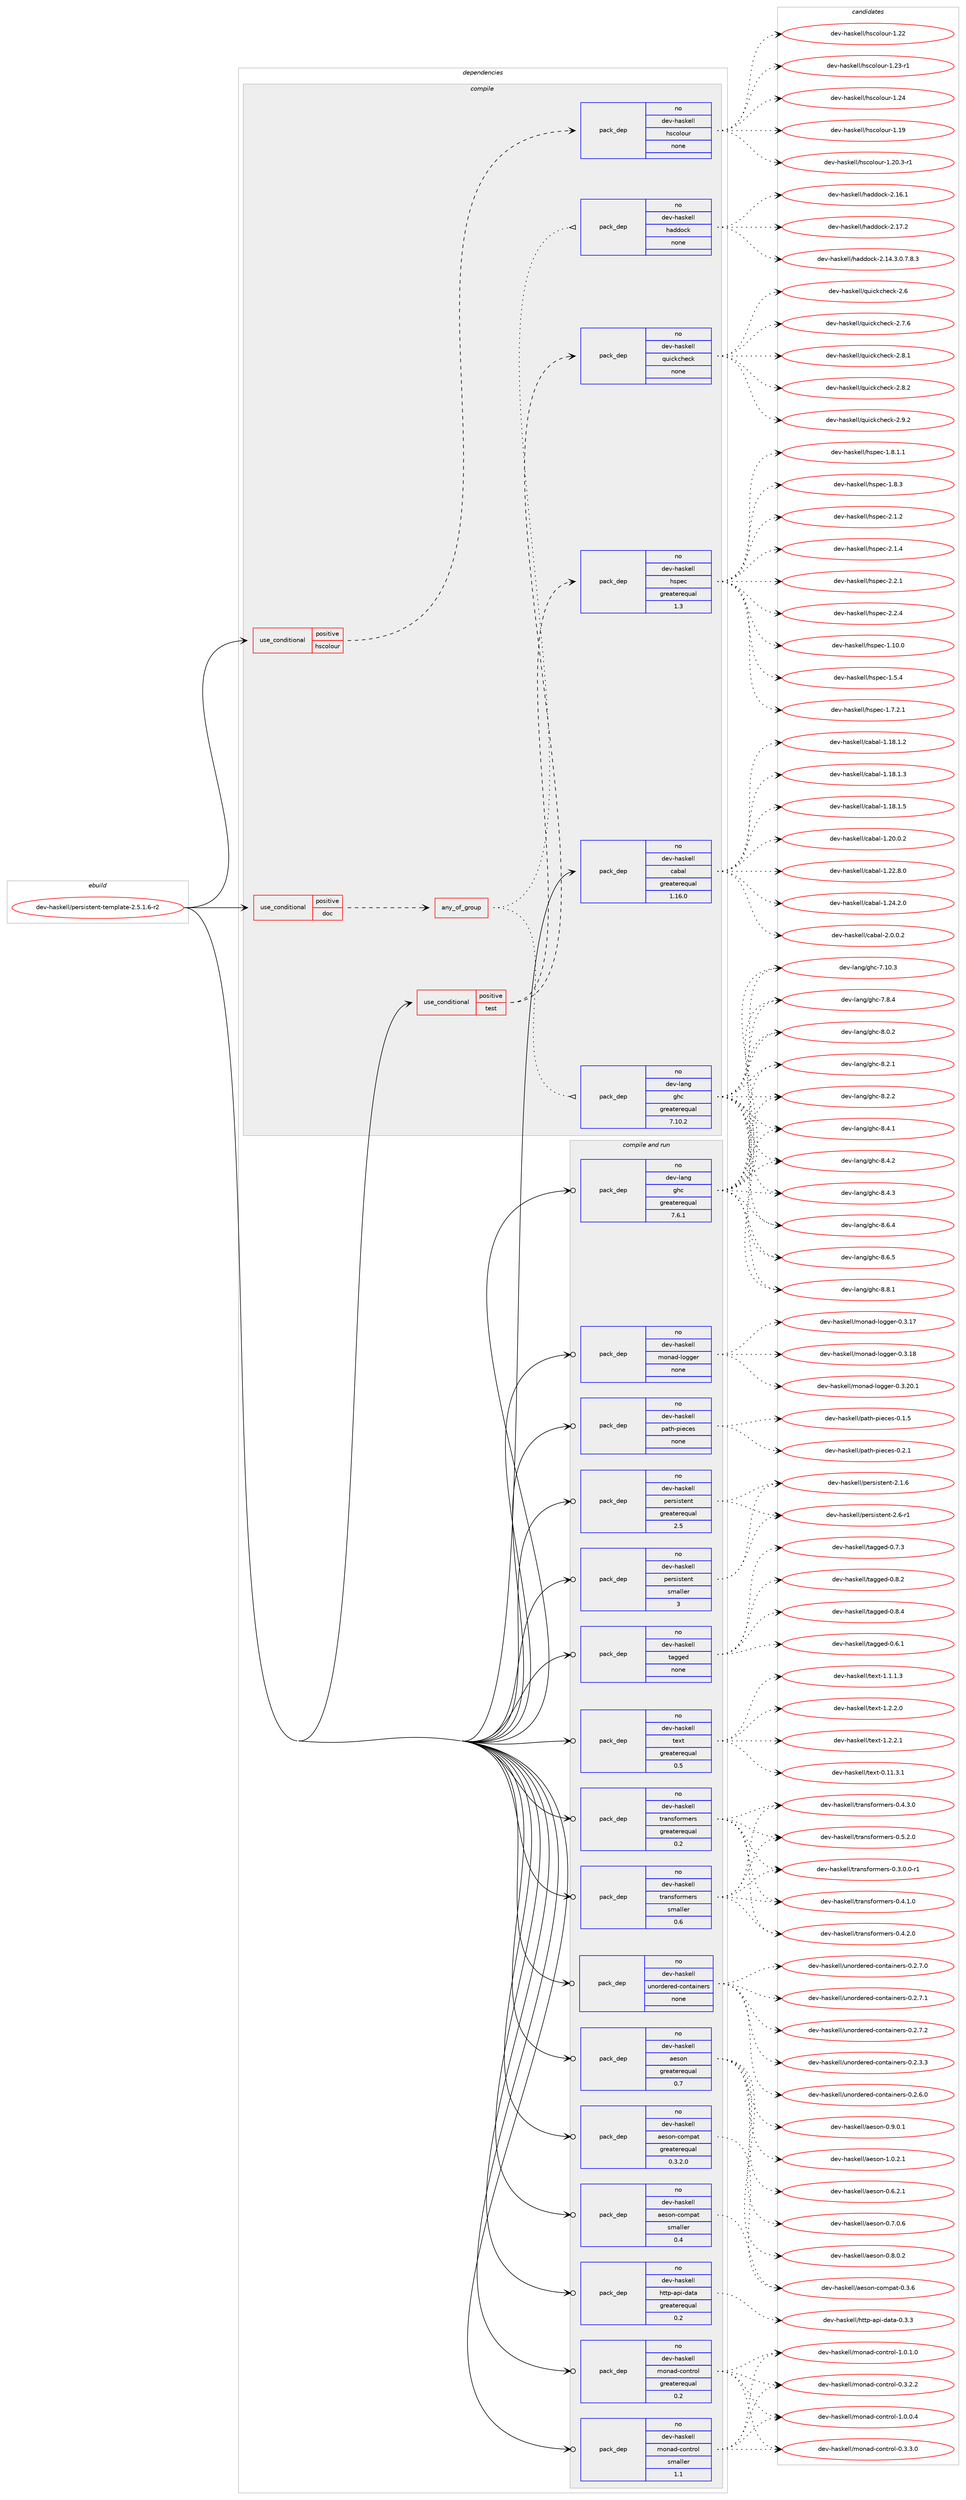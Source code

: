 digraph prolog {

# *************
# Graph options
# *************

newrank=true;
concentrate=true;
compound=true;
graph [rankdir=LR,fontname=Helvetica,fontsize=10,ranksep=1.5];#, ranksep=2.5, nodesep=0.2];
edge  [arrowhead=vee];
node  [fontname=Helvetica,fontsize=10];

# **********
# The ebuild
# **********

subgraph cluster_leftcol {
color=gray;
rank=same;
label=<<i>ebuild</i>>;
id [label="dev-haskell/persistent-template-2.5.1.6-r2", color=red, width=4, href="../dev-haskell/persistent-template-2.5.1.6-r2.svg"];
}

# ****************
# The dependencies
# ****************

subgraph cluster_midcol {
color=gray;
label=<<i>dependencies</i>>;
subgraph cluster_compile {
fillcolor="#eeeeee";
style=filled;
label=<<i>compile</i>>;
subgraph cond127148 {
dependency541424 [label=<<TABLE BORDER="0" CELLBORDER="1" CELLSPACING="0" CELLPADDING="4"><TR><TD ROWSPAN="3" CELLPADDING="10">use_conditional</TD></TR><TR><TD>positive</TD></TR><TR><TD>doc</TD></TR></TABLE>>, shape=none, color=red];
subgraph any10322 {
dependency541425 [label=<<TABLE BORDER="0" CELLBORDER="1" CELLSPACING="0" CELLPADDING="4"><TR><TD CELLPADDING="10">any_of_group</TD></TR></TABLE>>, shape=none, color=red];subgraph pack403597 {
dependency541426 [label=<<TABLE BORDER="0" CELLBORDER="1" CELLSPACING="0" CELLPADDING="4" WIDTH="220"><TR><TD ROWSPAN="6" CELLPADDING="30">pack_dep</TD></TR><TR><TD WIDTH="110">no</TD></TR><TR><TD>dev-haskell</TD></TR><TR><TD>haddock</TD></TR><TR><TD>none</TD></TR><TR><TD></TD></TR></TABLE>>, shape=none, color=blue];
}
dependency541425:e -> dependency541426:w [weight=20,style="dotted",arrowhead="oinv"];
subgraph pack403598 {
dependency541427 [label=<<TABLE BORDER="0" CELLBORDER="1" CELLSPACING="0" CELLPADDING="4" WIDTH="220"><TR><TD ROWSPAN="6" CELLPADDING="30">pack_dep</TD></TR><TR><TD WIDTH="110">no</TD></TR><TR><TD>dev-lang</TD></TR><TR><TD>ghc</TD></TR><TR><TD>greaterequal</TD></TR><TR><TD>7.10.2</TD></TR></TABLE>>, shape=none, color=blue];
}
dependency541425:e -> dependency541427:w [weight=20,style="dotted",arrowhead="oinv"];
}
dependency541424:e -> dependency541425:w [weight=20,style="dashed",arrowhead="vee"];
}
id:e -> dependency541424:w [weight=20,style="solid",arrowhead="vee"];
subgraph cond127149 {
dependency541428 [label=<<TABLE BORDER="0" CELLBORDER="1" CELLSPACING="0" CELLPADDING="4"><TR><TD ROWSPAN="3" CELLPADDING="10">use_conditional</TD></TR><TR><TD>positive</TD></TR><TR><TD>hscolour</TD></TR></TABLE>>, shape=none, color=red];
subgraph pack403599 {
dependency541429 [label=<<TABLE BORDER="0" CELLBORDER="1" CELLSPACING="0" CELLPADDING="4" WIDTH="220"><TR><TD ROWSPAN="6" CELLPADDING="30">pack_dep</TD></TR><TR><TD WIDTH="110">no</TD></TR><TR><TD>dev-haskell</TD></TR><TR><TD>hscolour</TD></TR><TR><TD>none</TD></TR><TR><TD></TD></TR></TABLE>>, shape=none, color=blue];
}
dependency541428:e -> dependency541429:w [weight=20,style="dashed",arrowhead="vee"];
}
id:e -> dependency541428:w [weight=20,style="solid",arrowhead="vee"];
subgraph cond127150 {
dependency541430 [label=<<TABLE BORDER="0" CELLBORDER="1" CELLSPACING="0" CELLPADDING="4"><TR><TD ROWSPAN="3" CELLPADDING="10">use_conditional</TD></TR><TR><TD>positive</TD></TR><TR><TD>test</TD></TR></TABLE>>, shape=none, color=red];
subgraph pack403600 {
dependency541431 [label=<<TABLE BORDER="0" CELLBORDER="1" CELLSPACING="0" CELLPADDING="4" WIDTH="220"><TR><TD ROWSPAN="6" CELLPADDING="30">pack_dep</TD></TR><TR><TD WIDTH="110">no</TD></TR><TR><TD>dev-haskell</TD></TR><TR><TD>hspec</TD></TR><TR><TD>greaterequal</TD></TR><TR><TD>1.3</TD></TR></TABLE>>, shape=none, color=blue];
}
dependency541430:e -> dependency541431:w [weight=20,style="dashed",arrowhead="vee"];
subgraph pack403601 {
dependency541432 [label=<<TABLE BORDER="0" CELLBORDER="1" CELLSPACING="0" CELLPADDING="4" WIDTH="220"><TR><TD ROWSPAN="6" CELLPADDING="30">pack_dep</TD></TR><TR><TD WIDTH="110">no</TD></TR><TR><TD>dev-haskell</TD></TR><TR><TD>quickcheck</TD></TR><TR><TD>none</TD></TR><TR><TD></TD></TR></TABLE>>, shape=none, color=blue];
}
dependency541430:e -> dependency541432:w [weight=20,style="dashed",arrowhead="vee"];
}
id:e -> dependency541430:w [weight=20,style="solid",arrowhead="vee"];
subgraph pack403602 {
dependency541433 [label=<<TABLE BORDER="0" CELLBORDER="1" CELLSPACING="0" CELLPADDING="4" WIDTH="220"><TR><TD ROWSPAN="6" CELLPADDING="30">pack_dep</TD></TR><TR><TD WIDTH="110">no</TD></TR><TR><TD>dev-haskell</TD></TR><TR><TD>cabal</TD></TR><TR><TD>greaterequal</TD></TR><TR><TD>1.16.0</TD></TR></TABLE>>, shape=none, color=blue];
}
id:e -> dependency541433:w [weight=20,style="solid",arrowhead="vee"];
}
subgraph cluster_compileandrun {
fillcolor="#eeeeee";
style=filled;
label=<<i>compile and run</i>>;
subgraph pack403603 {
dependency541434 [label=<<TABLE BORDER="0" CELLBORDER="1" CELLSPACING="0" CELLPADDING="4" WIDTH="220"><TR><TD ROWSPAN="6" CELLPADDING="30">pack_dep</TD></TR><TR><TD WIDTH="110">no</TD></TR><TR><TD>dev-haskell</TD></TR><TR><TD>aeson</TD></TR><TR><TD>greaterequal</TD></TR><TR><TD>0.7</TD></TR></TABLE>>, shape=none, color=blue];
}
id:e -> dependency541434:w [weight=20,style="solid",arrowhead="odotvee"];
subgraph pack403604 {
dependency541435 [label=<<TABLE BORDER="0" CELLBORDER="1" CELLSPACING="0" CELLPADDING="4" WIDTH="220"><TR><TD ROWSPAN="6" CELLPADDING="30">pack_dep</TD></TR><TR><TD WIDTH="110">no</TD></TR><TR><TD>dev-haskell</TD></TR><TR><TD>aeson-compat</TD></TR><TR><TD>greaterequal</TD></TR><TR><TD>0.3.2.0</TD></TR></TABLE>>, shape=none, color=blue];
}
id:e -> dependency541435:w [weight=20,style="solid",arrowhead="odotvee"];
subgraph pack403605 {
dependency541436 [label=<<TABLE BORDER="0" CELLBORDER="1" CELLSPACING="0" CELLPADDING="4" WIDTH="220"><TR><TD ROWSPAN="6" CELLPADDING="30">pack_dep</TD></TR><TR><TD WIDTH="110">no</TD></TR><TR><TD>dev-haskell</TD></TR><TR><TD>aeson-compat</TD></TR><TR><TD>smaller</TD></TR><TR><TD>0.4</TD></TR></TABLE>>, shape=none, color=blue];
}
id:e -> dependency541436:w [weight=20,style="solid",arrowhead="odotvee"];
subgraph pack403606 {
dependency541437 [label=<<TABLE BORDER="0" CELLBORDER="1" CELLSPACING="0" CELLPADDING="4" WIDTH="220"><TR><TD ROWSPAN="6" CELLPADDING="30">pack_dep</TD></TR><TR><TD WIDTH="110">no</TD></TR><TR><TD>dev-haskell</TD></TR><TR><TD>http-api-data</TD></TR><TR><TD>greaterequal</TD></TR><TR><TD>0.2</TD></TR></TABLE>>, shape=none, color=blue];
}
id:e -> dependency541437:w [weight=20,style="solid",arrowhead="odotvee"];
subgraph pack403607 {
dependency541438 [label=<<TABLE BORDER="0" CELLBORDER="1" CELLSPACING="0" CELLPADDING="4" WIDTH="220"><TR><TD ROWSPAN="6" CELLPADDING="30">pack_dep</TD></TR><TR><TD WIDTH="110">no</TD></TR><TR><TD>dev-haskell</TD></TR><TR><TD>monad-control</TD></TR><TR><TD>greaterequal</TD></TR><TR><TD>0.2</TD></TR></TABLE>>, shape=none, color=blue];
}
id:e -> dependency541438:w [weight=20,style="solid",arrowhead="odotvee"];
subgraph pack403608 {
dependency541439 [label=<<TABLE BORDER="0" CELLBORDER="1" CELLSPACING="0" CELLPADDING="4" WIDTH="220"><TR><TD ROWSPAN="6" CELLPADDING="30">pack_dep</TD></TR><TR><TD WIDTH="110">no</TD></TR><TR><TD>dev-haskell</TD></TR><TR><TD>monad-control</TD></TR><TR><TD>smaller</TD></TR><TR><TD>1.1</TD></TR></TABLE>>, shape=none, color=blue];
}
id:e -> dependency541439:w [weight=20,style="solid",arrowhead="odotvee"];
subgraph pack403609 {
dependency541440 [label=<<TABLE BORDER="0" CELLBORDER="1" CELLSPACING="0" CELLPADDING="4" WIDTH="220"><TR><TD ROWSPAN="6" CELLPADDING="30">pack_dep</TD></TR><TR><TD WIDTH="110">no</TD></TR><TR><TD>dev-haskell</TD></TR><TR><TD>monad-logger</TD></TR><TR><TD>none</TD></TR><TR><TD></TD></TR></TABLE>>, shape=none, color=blue];
}
id:e -> dependency541440:w [weight=20,style="solid",arrowhead="odotvee"];
subgraph pack403610 {
dependency541441 [label=<<TABLE BORDER="0" CELLBORDER="1" CELLSPACING="0" CELLPADDING="4" WIDTH="220"><TR><TD ROWSPAN="6" CELLPADDING="30">pack_dep</TD></TR><TR><TD WIDTH="110">no</TD></TR><TR><TD>dev-haskell</TD></TR><TR><TD>path-pieces</TD></TR><TR><TD>none</TD></TR><TR><TD></TD></TR></TABLE>>, shape=none, color=blue];
}
id:e -> dependency541441:w [weight=20,style="solid",arrowhead="odotvee"];
subgraph pack403611 {
dependency541442 [label=<<TABLE BORDER="0" CELLBORDER="1" CELLSPACING="0" CELLPADDING="4" WIDTH="220"><TR><TD ROWSPAN="6" CELLPADDING="30">pack_dep</TD></TR><TR><TD WIDTH="110">no</TD></TR><TR><TD>dev-haskell</TD></TR><TR><TD>persistent</TD></TR><TR><TD>greaterequal</TD></TR><TR><TD>2.5</TD></TR></TABLE>>, shape=none, color=blue];
}
id:e -> dependency541442:w [weight=20,style="solid",arrowhead="odotvee"];
subgraph pack403612 {
dependency541443 [label=<<TABLE BORDER="0" CELLBORDER="1" CELLSPACING="0" CELLPADDING="4" WIDTH="220"><TR><TD ROWSPAN="6" CELLPADDING="30">pack_dep</TD></TR><TR><TD WIDTH="110">no</TD></TR><TR><TD>dev-haskell</TD></TR><TR><TD>persistent</TD></TR><TR><TD>smaller</TD></TR><TR><TD>3</TD></TR></TABLE>>, shape=none, color=blue];
}
id:e -> dependency541443:w [weight=20,style="solid",arrowhead="odotvee"];
subgraph pack403613 {
dependency541444 [label=<<TABLE BORDER="0" CELLBORDER="1" CELLSPACING="0" CELLPADDING="4" WIDTH="220"><TR><TD ROWSPAN="6" CELLPADDING="30">pack_dep</TD></TR><TR><TD WIDTH="110">no</TD></TR><TR><TD>dev-haskell</TD></TR><TR><TD>tagged</TD></TR><TR><TD>none</TD></TR><TR><TD></TD></TR></TABLE>>, shape=none, color=blue];
}
id:e -> dependency541444:w [weight=20,style="solid",arrowhead="odotvee"];
subgraph pack403614 {
dependency541445 [label=<<TABLE BORDER="0" CELLBORDER="1" CELLSPACING="0" CELLPADDING="4" WIDTH="220"><TR><TD ROWSPAN="6" CELLPADDING="30">pack_dep</TD></TR><TR><TD WIDTH="110">no</TD></TR><TR><TD>dev-haskell</TD></TR><TR><TD>text</TD></TR><TR><TD>greaterequal</TD></TR><TR><TD>0.5</TD></TR></TABLE>>, shape=none, color=blue];
}
id:e -> dependency541445:w [weight=20,style="solid",arrowhead="odotvee"];
subgraph pack403615 {
dependency541446 [label=<<TABLE BORDER="0" CELLBORDER="1" CELLSPACING="0" CELLPADDING="4" WIDTH="220"><TR><TD ROWSPAN="6" CELLPADDING="30">pack_dep</TD></TR><TR><TD WIDTH="110">no</TD></TR><TR><TD>dev-haskell</TD></TR><TR><TD>transformers</TD></TR><TR><TD>greaterequal</TD></TR><TR><TD>0.2</TD></TR></TABLE>>, shape=none, color=blue];
}
id:e -> dependency541446:w [weight=20,style="solid",arrowhead="odotvee"];
subgraph pack403616 {
dependency541447 [label=<<TABLE BORDER="0" CELLBORDER="1" CELLSPACING="0" CELLPADDING="4" WIDTH="220"><TR><TD ROWSPAN="6" CELLPADDING="30">pack_dep</TD></TR><TR><TD WIDTH="110">no</TD></TR><TR><TD>dev-haskell</TD></TR><TR><TD>transformers</TD></TR><TR><TD>smaller</TD></TR><TR><TD>0.6</TD></TR></TABLE>>, shape=none, color=blue];
}
id:e -> dependency541447:w [weight=20,style="solid",arrowhead="odotvee"];
subgraph pack403617 {
dependency541448 [label=<<TABLE BORDER="0" CELLBORDER="1" CELLSPACING="0" CELLPADDING="4" WIDTH="220"><TR><TD ROWSPAN="6" CELLPADDING="30">pack_dep</TD></TR><TR><TD WIDTH="110">no</TD></TR><TR><TD>dev-haskell</TD></TR><TR><TD>unordered-containers</TD></TR><TR><TD>none</TD></TR><TR><TD></TD></TR></TABLE>>, shape=none, color=blue];
}
id:e -> dependency541448:w [weight=20,style="solid",arrowhead="odotvee"];
subgraph pack403618 {
dependency541449 [label=<<TABLE BORDER="0" CELLBORDER="1" CELLSPACING="0" CELLPADDING="4" WIDTH="220"><TR><TD ROWSPAN="6" CELLPADDING="30">pack_dep</TD></TR><TR><TD WIDTH="110">no</TD></TR><TR><TD>dev-lang</TD></TR><TR><TD>ghc</TD></TR><TR><TD>greaterequal</TD></TR><TR><TD>7.6.1</TD></TR></TABLE>>, shape=none, color=blue];
}
id:e -> dependency541449:w [weight=20,style="solid",arrowhead="odotvee"];
}
subgraph cluster_run {
fillcolor="#eeeeee";
style=filled;
label=<<i>run</i>>;
}
}

# **************
# The candidates
# **************

subgraph cluster_choices {
rank=same;
color=gray;
label=<<i>candidates</i>>;

subgraph choice403597 {
color=black;
nodesep=1;
choice1001011184510497115107101108108471049710010011199107455046495246514648465546564651 [label="dev-haskell/haddock-2.14.3.0.7.8.3", color=red, width=4,href="../dev-haskell/haddock-2.14.3.0.7.8.3.svg"];
choice100101118451049711510710110810847104971001001119910745504649544649 [label="dev-haskell/haddock-2.16.1", color=red, width=4,href="../dev-haskell/haddock-2.16.1.svg"];
choice100101118451049711510710110810847104971001001119910745504649554650 [label="dev-haskell/haddock-2.17.2", color=red, width=4,href="../dev-haskell/haddock-2.17.2.svg"];
dependency541426:e -> choice1001011184510497115107101108108471049710010011199107455046495246514648465546564651:w [style=dotted,weight="100"];
dependency541426:e -> choice100101118451049711510710110810847104971001001119910745504649544649:w [style=dotted,weight="100"];
dependency541426:e -> choice100101118451049711510710110810847104971001001119910745504649554650:w [style=dotted,weight="100"];
}
subgraph choice403598 {
color=black;
nodesep=1;
choice1001011184510897110103471031049945554649484651 [label="dev-lang/ghc-7.10.3", color=red, width=4,href="../dev-lang/ghc-7.10.3.svg"];
choice10010111845108971101034710310499455546564652 [label="dev-lang/ghc-7.8.4", color=red, width=4,href="../dev-lang/ghc-7.8.4.svg"];
choice10010111845108971101034710310499455646484650 [label="dev-lang/ghc-8.0.2", color=red, width=4,href="../dev-lang/ghc-8.0.2.svg"];
choice10010111845108971101034710310499455646504649 [label="dev-lang/ghc-8.2.1", color=red, width=4,href="../dev-lang/ghc-8.2.1.svg"];
choice10010111845108971101034710310499455646504650 [label="dev-lang/ghc-8.2.2", color=red, width=4,href="../dev-lang/ghc-8.2.2.svg"];
choice10010111845108971101034710310499455646524649 [label="dev-lang/ghc-8.4.1", color=red, width=4,href="../dev-lang/ghc-8.4.1.svg"];
choice10010111845108971101034710310499455646524650 [label="dev-lang/ghc-8.4.2", color=red, width=4,href="../dev-lang/ghc-8.4.2.svg"];
choice10010111845108971101034710310499455646524651 [label="dev-lang/ghc-8.4.3", color=red, width=4,href="../dev-lang/ghc-8.4.3.svg"];
choice10010111845108971101034710310499455646544652 [label="dev-lang/ghc-8.6.4", color=red, width=4,href="../dev-lang/ghc-8.6.4.svg"];
choice10010111845108971101034710310499455646544653 [label="dev-lang/ghc-8.6.5", color=red, width=4,href="../dev-lang/ghc-8.6.5.svg"];
choice10010111845108971101034710310499455646564649 [label="dev-lang/ghc-8.8.1", color=red, width=4,href="../dev-lang/ghc-8.8.1.svg"];
dependency541427:e -> choice1001011184510897110103471031049945554649484651:w [style=dotted,weight="100"];
dependency541427:e -> choice10010111845108971101034710310499455546564652:w [style=dotted,weight="100"];
dependency541427:e -> choice10010111845108971101034710310499455646484650:w [style=dotted,weight="100"];
dependency541427:e -> choice10010111845108971101034710310499455646504649:w [style=dotted,weight="100"];
dependency541427:e -> choice10010111845108971101034710310499455646504650:w [style=dotted,weight="100"];
dependency541427:e -> choice10010111845108971101034710310499455646524649:w [style=dotted,weight="100"];
dependency541427:e -> choice10010111845108971101034710310499455646524650:w [style=dotted,weight="100"];
dependency541427:e -> choice10010111845108971101034710310499455646524651:w [style=dotted,weight="100"];
dependency541427:e -> choice10010111845108971101034710310499455646544652:w [style=dotted,weight="100"];
dependency541427:e -> choice10010111845108971101034710310499455646544653:w [style=dotted,weight="100"];
dependency541427:e -> choice10010111845108971101034710310499455646564649:w [style=dotted,weight="100"];
}
subgraph choice403599 {
color=black;
nodesep=1;
choice100101118451049711510710110810847104115991111081111171144549464957 [label="dev-haskell/hscolour-1.19", color=red, width=4,href="../dev-haskell/hscolour-1.19.svg"];
choice10010111845104971151071011081084710411599111108111117114454946504846514511449 [label="dev-haskell/hscolour-1.20.3-r1", color=red, width=4,href="../dev-haskell/hscolour-1.20.3-r1.svg"];
choice100101118451049711510710110810847104115991111081111171144549465050 [label="dev-haskell/hscolour-1.22", color=red, width=4,href="../dev-haskell/hscolour-1.22.svg"];
choice1001011184510497115107101108108471041159911110811111711445494650514511449 [label="dev-haskell/hscolour-1.23-r1", color=red, width=4,href="../dev-haskell/hscolour-1.23-r1.svg"];
choice100101118451049711510710110810847104115991111081111171144549465052 [label="dev-haskell/hscolour-1.24", color=red, width=4,href="../dev-haskell/hscolour-1.24.svg"];
dependency541429:e -> choice100101118451049711510710110810847104115991111081111171144549464957:w [style=dotted,weight="100"];
dependency541429:e -> choice10010111845104971151071011081084710411599111108111117114454946504846514511449:w [style=dotted,weight="100"];
dependency541429:e -> choice100101118451049711510710110810847104115991111081111171144549465050:w [style=dotted,weight="100"];
dependency541429:e -> choice1001011184510497115107101108108471041159911110811111711445494650514511449:w [style=dotted,weight="100"];
dependency541429:e -> choice100101118451049711510710110810847104115991111081111171144549465052:w [style=dotted,weight="100"];
}
subgraph choice403600 {
color=black;
nodesep=1;
choice1001011184510497115107101108108471041151121019945494649484648 [label="dev-haskell/hspec-1.10.0", color=red, width=4,href="../dev-haskell/hspec-1.10.0.svg"];
choice10010111845104971151071011081084710411511210199454946534652 [label="dev-haskell/hspec-1.5.4", color=red, width=4,href="../dev-haskell/hspec-1.5.4.svg"];
choice100101118451049711510710110810847104115112101994549465546504649 [label="dev-haskell/hspec-1.7.2.1", color=red, width=4,href="../dev-haskell/hspec-1.7.2.1.svg"];
choice100101118451049711510710110810847104115112101994549465646494649 [label="dev-haskell/hspec-1.8.1.1", color=red, width=4,href="../dev-haskell/hspec-1.8.1.1.svg"];
choice10010111845104971151071011081084710411511210199454946564651 [label="dev-haskell/hspec-1.8.3", color=red, width=4,href="../dev-haskell/hspec-1.8.3.svg"];
choice10010111845104971151071011081084710411511210199455046494650 [label="dev-haskell/hspec-2.1.2", color=red, width=4,href="../dev-haskell/hspec-2.1.2.svg"];
choice10010111845104971151071011081084710411511210199455046494652 [label="dev-haskell/hspec-2.1.4", color=red, width=4,href="../dev-haskell/hspec-2.1.4.svg"];
choice10010111845104971151071011081084710411511210199455046504649 [label="dev-haskell/hspec-2.2.1", color=red, width=4,href="../dev-haskell/hspec-2.2.1.svg"];
choice10010111845104971151071011081084710411511210199455046504652 [label="dev-haskell/hspec-2.2.4", color=red, width=4,href="../dev-haskell/hspec-2.2.4.svg"];
dependency541431:e -> choice1001011184510497115107101108108471041151121019945494649484648:w [style=dotted,weight="100"];
dependency541431:e -> choice10010111845104971151071011081084710411511210199454946534652:w [style=dotted,weight="100"];
dependency541431:e -> choice100101118451049711510710110810847104115112101994549465546504649:w [style=dotted,weight="100"];
dependency541431:e -> choice100101118451049711510710110810847104115112101994549465646494649:w [style=dotted,weight="100"];
dependency541431:e -> choice10010111845104971151071011081084710411511210199454946564651:w [style=dotted,weight="100"];
dependency541431:e -> choice10010111845104971151071011081084710411511210199455046494650:w [style=dotted,weight="100"];
dependency541431:e -> choice10010111845104971151071011081084710411511210199455046494652:w [style=dotted,weight="100"];
dependency541431:e -> choice10010111845104971151071011081084710411511210199455046504649:w [style=dotted,weight="100"];
dependency541431:e -> choice10010111845104971151071011081084710411511210199455046504652:w [style=dotted,weight="100"];
}
subgraph choice403601 {
color=black;
nodesep=1;
choice10010111845104971151071011081084711311710599107991041019910745504654 [label="dev-haskell/quickcheck-2.6", color=red, width=4,href="../dev-haskell/quickcheck-2.6.svg"];
choice100101118451049711510710110810847113117105991079910410199107455046554654 [label="dev-haskell/quickcheck-2.7.6", color=red, width=4,href="../dev-haskell/quickcheck-2.7.6.svg"];
choice100101118451049711510710110810847113117105991079910410199107455046564649 [label="dev-haskell/quickcheck-2.8.1", color=red, width=4,href="../dev-haskell/quickcheck-2.8.1.svg"];
choice100101118451049711510710110810847113117105991079910410199107455046564650 [label="dev-haskell/quickcheck-2.8.2", color=red, width=4,href="../dev-haskell/quickcheck-2.8.2.svg"];
choice100101118451049711510710110810847113117105991079910410199107455046574650 [label="dev-haskell/quickcheck-2.9.2", color=red, width=4,href="../dev-haskell/quickcheck-2.9.2.svg"];
dependency541432:e -> choice10010111845104971151071011081084711311710599107991041019910745504654:w [style=dotted,weight="100"];
dependency541432:e -> choice100101118451049711510710110810847113117105991079910410199107455046554654:w [style=dotted,weight="100"];
dependency541432:e -> choice100101118451049711510710110810847113117105991079910410199107455046564649:w [style=dotted,weight="100"];
dependency541432:e -> choice100101118451049711510710110810847113117105991079910410199107455046564650:w [style=dotted,weight="100"];
dependency541432:e -> choice100101118451049711510710110810847113117105991079910410199107455046574650:w [style=dotted,weight="100"];
}
subgraph choice403602 {
color=black;
nodesep=1;
choice10010111845104971151071011081084799979897108454946495646494650 [label="dev-haskell/cabal-1.18.1.2", color=red, width=4,href="../dev-haskell/cabal-1.18.1.2.svg"];
choice10010111845104971151071011081084799979897108454946495646494651 [label="dev-haskell/cabal-1.18.1.3", color=red, width=4,href="../dev-haskell/cabal-1.18.1.3.svg"];
choice10010111845104971151071011081084799979897108454946495646494653 [label="dev-haskell/cabal-1.18.1.5", color=red, width=4,href="../dev-haskell/cabal-1.18.1.5.svg"];
choice10010111845104971151071011081084799979897108454946504846484650 [label="dev-haskell/cabal-1.20.0.2", color=red, width=4,href="../dev-haskell/cabal-1.20.0.2.svg"];
choice10010111845104971151071011081084799979897108454946505046564648 [label="dev-haskell/cabal-1.22.8.0", color=red, width=4,href="../dev-haskell/cabal-1.22.8.0.svg"];
choice10010111845104971151071011081084799979897108454946505246504648 [label="dev-haskell/cabal-1.24.2.0", color=red, width=4,href="../dev-haskell/cabal-1.24.2.0.svg"];
choice100101118451049711510710110810847999798971084550464846484650 [label="dev-haskell/cabal-2.0.0.2", color=red, width=4,href="../dev-haskell/cabal-2.0.0.2.svg"];
dependency541433:e -> choice10010111845104971151071011081084799979897108454946495646494650:w [style=dotted,weight="100"];
dependency541433:e -> choice10010111845104971151071011081084799979897108454946495646494651:w [style=dotted,weight="100"];
dependency541433:e -> choice10010111845104971151071011081084799979897108454946495646494653:w [style=dotted,weight="100"];
dependency541433:e -> choice10010111845104971151071011081084799979897108454946504846484650:w [style=dotted,weight="100"];
dependency541433:e -> choice10010111845104971151071011081084799979897108454946505046564648:w [style=dotted,weight="100"];
dependency541433:e -> choice10010111845104971151071011081084799979897108454946505246504648:w [style=dotted,weight="100"];
dependency541433:e -> choice100101118451049711510710110810847999798971084550464846484650:w [style=dotted,weight="100"];
}
subgraph choice403603 {
color=black;
nodesep=1;
choice100101118451049711510710110810847971011151111104548465446504649 [label="dev-haskell/aeson-0.6.2.1", color=red, width=4,href="../dev-haskell/aeson-0.6.2.1.svg"];
choice100101118451049711510710110810847971011151111104548465546484654 [label="dev-haskell/aeson-0.7.0.6", color=red, width=4,href="../dev-haskell/aeson-0.7.0.6.svg"];
choice100101118451049711510710110810847971011151111104548465646484650 [label="dev-haskell/aeson-0.8.0.2", color=red, width=4,href="../dev-haskell/aeson-0.8.0.2.svg"];
choice100101118451049711510710110810847971011151111104548465746484649 [label="dev-haskell/aeson-0.9.0.1", color=red, width=4,href="../dev-haskell/aeson-0.9.0.1.svg"];
choice100101118451049711510710110810847971011151111104549464846504649 [label="dev-haskell/aeson-1.0.2.1", color=red, width=4,href="../dev-haskell/aeson-1.0.2.1.svg"];
dependency541434:e -> choice100101118451049711510710110810847971011151111104548465446504649:w [style=dotted,weight="100"];
dependency541434:e -> choice100101118451049711510710110810847971011151111104548465546484654:w [style=dotted,weight="100"];
dependency541434:e -> choice100101118451049711510710110810847971011151111104548465646484650:w [style=dotted,weight="100"];
dependency541434:e -> choice100101118451049711510710110810847971011151111104548465746484649:w [style=dotted,weight="100"];
dependency541434:e -> choice100101118451049711510710110810847971011151111104549464846504649:w [style=dotted,weight="100"];
}
subgraph choice403604 {
color=black;
nodesep=1;
choice10010111845104971151071011081084797101115111110459911110911297116454846514654 [label="dev-haskell/aeson-compat-0.3.6", color=red, width=4,href="../dev-haskell/aeson-compat-0.3.6.svg"];
dependency541435:e -> choice10010111845104971151071011081084797101115111110459911110911297116454846514654:w [style=dotted,weight="100"];
}
subgraph choice403605 {
color=black;
nodesep=1;
choice10010111845104971151071011081084797101115111110459911110911297116454846514654 [label="dev-haskell/aeson-compat-0.3.6", color=red, width=4,href="../dev-haskell/aeson-compat-0.3.6.svg"];
dependency541436:e -> choice10010111845104971151071011081084797101115111110459911110911297116454846514654:w [style=dotted,weight="100"];
}
subgraph choice403606 {
color=black;
nodesep=1;
choice1001011184510497115107101108108471041161161124597112105451009711697454846514651 [label="dev-haskell/http-api-data-0.3.3", color=red, width=4,href="../dev-haskell/http-api-data-0.3.3.svg"];
dependency541437:e -> choice1001011184510497115107101108108471041161161124597112105451009711697454846514651:w [style=dotted,weight="100"];
}
subgraph choice403607 {
color=black;
nodesep=1;
choice1001011184510497115107101108108471091111109710045991111101161141111084548465146504650 [label="dev-haskell/monad-control-0.3.2.2", color=red, width=4,href="../dev-haskell/monad-control-0.3.2.2.svg"];
choice1001011184510497115107101108108471091111109710045991111101161141111084548465146514648 [label="dev-haskell/monad-control-0.3.3.0", color=red, width=4,href="../dev-haskell/monad-control-0.3.3.0.svg"];
choice1001011184510497115107101108108471091111109710045991111101161141111084549464846484652 [label="dev-haskell/monad-control-1.0.0.4", color=red, width=4,href="../dev-haskell/monad-control-1.0.0.4.svg"];
choice1001011184510497115107101108108471091111109710045991111101161141111084549464846494648 [label="dev-haskell/monad-control-1.0.1.0", color=red, width=4,href="../dev-haskell/monad-control-1.0.1.0.svg"];
dependency541438:e -> choice1001011184510497115107101108108471091111109710045991111101161141111084548465146504650:w [style=dotted,weight="100"];
dependency541438:e -> choice1001011184510497115107101108108471091111109710045991111101161141111084548465146514648:w [style=dotted,weight="100"];
dependency541438:e -> choice1001011184510497115107101108108471091111109710045991111101161141111084549464846484652:w [style=dotted,weight="100"];
dependency541438:e -> choice1001011184510497115107101108108471091111109710045991111101161141111084549464846494648:w [style=dotted,weight="100"];
}
subgraph choice403608 {
color=black;
nodesep=1;
choice1001011184510497115107101108108471091111109710045991111101161141111084548465146504650 [label="dev-haskell/monad-control-0.3.2.2", color=red, width=4,href="../dev-haskell/monad-control-0.3.2.2.svg"];
choice1001011184510497115107101108108471091111109710045991111101161141111084548465146514648 [label="dev-haskell/monad-control-0.3.3.0", color=red, width=4,href="../dev-haskell/monad-control-0.3.3.0.svg"];
choice1001011184510497115107101108108471091111109710045991111101161141111084549464846484652 [label="dev-haskell/monad-control-1.0.0.4", color=red, width=4,href="../dev-haskell/monad-control-1.0.0.4.svg"];
choice1001011184510497115107101108108471091111109710045991111101161141111084549464846494648 [label="dev-haskell/monad-control-1.0.1.0", color=red, width=4,href="../dev-haskell/monad-control-1.0.1.0.svg"];
dependency541439:e -> choice1001011184510497115107101108108471091111109710045991111101161141111084548465146504650:w [style=dotted,weight="100"];
dependency541439:e -> choice1001011184510497115107101108108471091111109710045991111101161141111084548465146514648:w [style=dotted,weight="100"];
dependency541439:e -> choice1001011184510497115107101108108471091111109710045991111101161141111084549464846484652:w [style=dotted,weight="100"];
dependency541439:e -> choice1001011184510497115107101108108471091111109710045991111101161141111084549464846494648:w [style=dotted,weight="100"];
}
subgraph choice403609 {
color=black;
nodesep=1;
choice100101118451049711510710110810847109111110971004510811110310310111445484651464955 [label="dev-haskell/monad-logger-0.3.17", color=red, width=4,href="../dev-haskell/monad-logger-0.3.17.svg"];
choice100101118451049711510710110810847109111110971004510811110310310111445484651464956 [label="dev-haskell/monad-logger-0.3.18", color=red, width=4,href="../dev-haskell/monad-logger-0.3.18.svg"];
choice1001011184510497115107101108108471091111109710045108111103103101114454846514650484649 [label="dev-haskell/monad-logger-0.3.20.1", color=red, width=4,href="../dev-haskell/monad-logger-0.3.20.1.svg"];
dependency541440:e -> choice100101118451049711510710110810847109111110971004510811110310310111445484651464955:w [style=dotted,weight="100"];
dependency541440:e -> choice100101118451049711510710110810847109111110971004510811110310310111445484651464956:w [style=dotted,weight="100"];
dependency541440:e -> choice1001011184510497115107101108108471091111109710045108111103103101114454846514650484649:w [style=dotted,weight="100"];
}
subgraph choice403610 {
color=black;
nodesep=1;
choice100101118451049711510710110810847112971161044511210510199101115454846494653 [label="dev-haskell/path-pieces-0.1.5", color=red, width=4,href="../dev-haskell/path-pieces-0.1.5.svg"];
choice100101118451049711510710110810847112971161044511210510199101115454846504649 [label="dev-haskell/path-pieces-0.2.1", color=red, width=4,href="../dev-haskell/path-pieces-0.2.1.svg"];
dependency541441:e -> choice100101118451049711510710110810847112971161044511210510199101115454846494653:w [style=dotted,weight="100"];
dependency541441:e -> choice100101118451049711510710110810847112971161044511210510199101115454846504649:w [style=dotted,weight="100"];
}
subgraph choice403611 {
color=black;
nodesep=1;
choice100101118451049711510710110810847112101114115105115116101110116455046494654 [label="dev-haskell/persistent-2.1.6", color=red, width=4,href="../dev-haskell/persistent-2.1.6.svg"];
choice100101118451049711510710110810847112101114115105115116101110116455046544511449 [label="dev-haskell/persistent-2.6-r1", color=red, width=4,href="../dev-haskell/persistent-2.6-r1.svg"];
dependency541442:e -> choice100101118451049711510710110810847112101114115105115116101110116455046494654:w [style=dotted,weight="100"];
dependency541442:e -> choice100101118451049711510710110810847112101114115105115116101110116455046544511449:w [style=dotted,weight="100"];
}
subgraph choice403612 {
color=black;
nodesep=1;
choice100101118451049711510710110810847112101114115105115116101110116455046494654 [label="dev-haskell/persistent-2.1.6", color=red, width=4,href="../dev-haskell/persistent-2.1.6.svg"];
choice100101118451049711510710110810847112101114115105115116101110116455046544511449 [label="dev-haskell/persistent-2.6-r1", color=red, width=4,href="../dev-haskell/persistent-2.6-r1.svg"];
dependency541443:e -> choice100101118451049711510710110810847112101114115105115116101110116455046494654:w [style=dotted,weight="100"];
dependency541443:e -> choice100101118451049711510710110810847112101114115105115116101110116455046544511449:w [style=dotted,weight="100"];
}
subgraph choice403613 {
color=black;
nodesep=1;
choice10010111845104971151071011081084711697103103101100454846544649 [label="dev-haskell/tagged-0.6.1", color=red, width=4,href="../dev-haskell/tagged-0.6.1.svg"];
choice10010111845104971151071011081084711697103103101100454846554651 [label="dev-haskell/tagged-0.7.3", color=red, width=4,href="../dev-haskell/tagged-0.7.3.svg"];
choice10010111845104971151071011081084711697103103101100454846564650 [label="dev-haskell/tagged-0.8.2", color=red, width=4,href="../dev-haskell/tagged-0.8.2.svg"];
choice10010111845104971151071011081084711697103103101100454846564652 [label="dev-haskell/tagged-0.8.4", color=red, width=4,href="../dev-haskell/tagged-0.8.4.svg"];
dependency541444:e -> choice10010111845104971151071011081084711697103103101100454846544649:w [style=dotted,weight="100"];
dependency541444:e -> choice10010111845104971151071011081084711697103103101100454846554651:w [style=dotted,weight="100"];
dependency541444:e -> choice10010111845104971151071011081084711697103103101100454846564650:w [style=dotted,weight="100"];
dependency541444:e -> choice10010111845104971151071011081084711697103103101100454846564652:w [style=dotted,weight="100"];
}
subgraph choice403614 {
color=black;
nodesep=1;
choice100101118451049711510710110810847116101120116454846494946514649 [label="dev-haskell/text-0.11.3.1", color=red, width=4,href="../dev-haskell/text-0.11.3.1.svg"];
choice1001011184510497115107101108108471161011201164549464946494651 [label="dev-haskell/text-1.1.1.3", color=red, width=4,href="../dev-haskell/text-1.1.1.3.svg"];
choice1001011184510497115107101108108471161011201164549465046504648 [label="dev-haskell/text-1.2.2.0", color=red, width=4,href="../dev-haskell/text-1.2.2.0.svg"];
choice1001011184510497115107101108108471161011201164549465046504649 [label="dev-haskell/text-1.2.2.1", color=red, width=4,href="../dev-haskell/text-1.2.2.1.svg"];
dependency541445:e -> choice100101118451049711510710110810847116101120116454846494946514649:w [style=dotted,weight="100"];
dependency541445:e -> choice1001011184510497115107101108108471161011201164549464946494651:w [style=dotted,weight="100"];
dependency541445:e -> choice1001011184510497115107101108108471161011201164549465046504648:w [style=dotted,weight="100"];
dependency541445:e -> choice1001011184510497115107101108108471161011201164549465046504649:w [style=dotted,weight="100"];
}
subgraph choice403615 {
color=black;
nodesep=1;
choice1001011184510497115107101108108471161149711011510211111410910111411545484651464846484511449 [label="dev-haskell/transformers-0.3.0.0-r1", color=red, width=4,href="../dev-haskell/transformers-0.3.0.0-r1.svg"];
choice100101118451049711510710110810847116114971101151021111141091011141154548465246494648 [label="dev-haskell/transformers-0.4.1.0", color=red, width=4,href="../dev-haskell/transformers-0.4.1.0.svg"];
choice100101118451049711510710110810847116114971101151021111141091011141154548465246504648 [label="dev-haskell/transformers-0.4.2.0", color=red, width=4,href="../dev-haskell/transformers-0.4.2.0.svg"];
choice100101118451049711510710110810847116114971101151021111141091011141154548465246514648 [label="dev-haskell/transformers-0.4.3.0", color=red, width=4,href="../dev-haskell/transformers-0.4.3.0.svg"];
choice100101118451049711510710110810847116114971101151021111141091011141154548465346504648 [label="dev-haskell/transformers-0.5.2.0", color=red, width=4,href="../dev-haskell/transformers-0.5.2.0.svg"];
dependency541446:e -> choice1001011184510497115107101108108471161149711011510211111410910111411545484651464846484511449:w [style=dotted,weight="100"];
dependency541446:e -> choice100101118451049711510710110810847116114971101151021111141091011141154548465246494648:w [style=dotted,weight="100"];
dependency541446:e -> choice100101118451049711510710110810847116114971101151021111141091011141154548465246504648:w [style=dotted,weight="100"];
dependency541446:e -> choice100101118451049711510710110810847116114971101151021111141091011141154548465246514648:w [style=dotted,weight="100"];
dependency541446:e -> choice100101118451049711510710110810847116114971101151021111141091011141154548465346504648:w [style=dotted,weight="100"];
}
subgraph choice403616 {
color=black;
nodesep=1;
choice1001011184510497115107101108108471161149711011510211111410910111411545484651464846484511449 [label="dev-haskell/transformers-0.3.0.0-r1", color=red, width=4,href="../dev-haskell/transformers-0.3.0.0-r1.svg"];
choice100101118451049711510710110810847116114971101151021111141091011141154548465246494648 [label="dev-haskell/transformers-0.4.1.0", color=red, width=4,href="../dev-haskell/transformers-0.4.1.0.svg"];
choice100101118451049711510710110810847116114971101151021111141091011141154548465246504648 [label="dev-haskell/transformers-0.4.2.0", color=red, width=4,href="../dev-haskell/transformers-0.4.2.0.svg"];
choice100101118451049711510710110810847116114971101151021111141091011141154548465246514648 [label="dev-haskell/transformers-0.4.3.0", color=red, width=4,href="../dev-haskell/transformers-0.4.3.0.svg"];
choice100101118451049711510710110810847116114971101151021111141091011141154548465346504648 [label="dev-haskell/transformers-0.5.2.0", color=red, width=4,href="../dev-haskell/transformers-0.5.2.0.svg"];
dependency541447:e -> choice1001011184510497115107101108108471161149711011510211111410910111411545484651464846484511449:w [style=dotted,weight="100"];
dependency541447:e -> choice100101118451049711510710110810847116114971101151021111141091011141154548465246494648:w [style=dotted,weight="100"];
dependency541447:e -> choice100101118451049711510710110810847116114971101151021111141091011141154548465246504648:w [style=dotted,weight="100"];
dependency541447:e -> choice100101118451049711510710110810847116114971101151021111141091011141154548465246514648:w [style=dotted,weight="100"];
dependency541447:e -> choice100101118451049711510710110810847116114971101151021111141091011141154548465346504648:w [style=dotted,weight="100"];
}
subgraph choice403617 {
color=black;
nodesep=1;
choice1001011184510497115107101108108471171101111141001011141011004599111110116971051101011141154548465046514651 [label="dev-haskell/unordered-containers-0.2.3.3", color=red, width=4,href="../dev-haskell/unordered-containers-0.2.3.3.svg"];
choice1001011184510497115107101108108471171101111141001011141011004599111110116971051101011141154548465046544648 [label="dev-haskell/unordered-containers-0.2.6.0", color=red, width=4,href="../dev-haskell/unordered-containers-0.2.6.0.svg"];
choice1001011184510497115107101108108471171101111141001011141011004599111110116971051101011141154548465046554648 [label="dev-haskell/unordered-containers-0.2.7.0", color=red, width=4,href="../dev-haskell/unordered-containers-0.2.7.0.svg"];
choice1001011184510497115107101108108471171101111141001011141011004599111110116971051101011141154548465046554649 [label="dev-haskell/unordered-containers-0.2.7.1", color=red, width=4,href="../dev-haskell/unordered-containers-0.2.7.1.svg"];
choice1001011184510497115107101108108471171101111141001011141011004599111110116971051101011141154548465046554650 [label="dev-haskell/unordered-containers-0.2.7.2", color=red, width=4,href="../dev-haskell/unordered-containers-0.2.7.2.svg"];
dependency541448:e -> choice1001011184510497115107101108108471171101111141001011141011004599111110116971051101011141154548465046514651:w [style=dotted,weight="100"];
dependency541448:e -> choice1001011184510497115107101108108471171101111141001011141011004599111110116971051101011141154548465046544648:w [style=dotted,weight="100"];
dependency541448:e -> choice1001011184510497115107101108108471171101111141001011141011004599111110116971051101011141154548465046554648:w [style=dotted,weight="100"];
dependency541448:e -> choice1001011184510497115107101108108471171101111141001011141011004599111110116971051101011141154548465046554649:w [style=dotted,weight="100"];
dependency541448:e -> choice1001011184510497115107101108108471171101111141001011141011004599111110116971051101011141154548465046554650:w [style=dotted,weight="100"];
}
subgraph choice403618 {
color=black;
nodesep=1;
choice1001011184510897110103471031049945554649484651 [label="dev-lang/ghc-7.10.3", color=red, width=4,href="../dev-lang/ghc-7.10.3.svg"];
choice10010111845108971101034710310499455546564652 [label="dev-lang/ghc-7.8.4", color=red, width=4,href="../dev-lang/ghc-7.8.4.svg"];
choice10010111845108971101034710310499455646484650 [label="dev-lang/ghc-8.0.2", color=red, width=4,href="../dev-lang/ghc-8.0.2.svg"];
choice10010111845108971101034710310499455646504649 [label="dev-lang/ghc-8.2.1", color=red, width=4,href="../dev-lang/ghc-8.2.1.svg"];
choice10010111845108971101034710310499455646504650 [label="dev-lang/ghc-8.2.2", color=red, width=4,href="../dev-lang/ghc-8.2.2.svg"];
choice10010111845108971101034710310499455646524649 [label="dev-lang/ghc-8.4.1", color=red, width=4,href="../dev-lang/ghc-8.4.1.svg"];
choice10010111845108971101034710310499455646524650 [label="dev-lang/ghc-8.4.2", color=red, width=4,href="../dev-lang/ghc-8.4.2.svg"];
choice10010111845108971101034710310499455646524651 [label="dev-lang/ghc-8.4.3", color=red, width=4,href="../dev-lang/ghc-8.4.3.svg"];
choice10010111845108971101034710310499455646544652 [label="dev-lang/ghc-8.6.4", color=red, width=4,href="../dev-lang/ghc-8.6.4.svg"];
choice10010111845108971101034710310499455646544653 [label="dev-lang/ghc-8.6.5", color=red, width=4,href="../dev-lang/ghc-8.6.5.svg"];
choice10010111845108971101034710310499455646564649 [label="dev-lang/ghc-8.8.1", color=red, width=4,href="../dev-lang/ghc-8.8.1.svg"];
dependency541449:e -> choice1001011184510897110103471031049945554649484651:w [style=dotted,weight="100"];
dependency541449:e -> choice10010111845108971101034710310499455546564652:w [style=dotted,weight="100"];
dependency541449:e -> choice10010111845108971101034710310499455646484650:w [style=dotted,weight="100"];
dependency541449:e -> choice10010111845108971101034710310499455646504649:w [style=dotted,weight="100"];
dependency541449:e -> choice10010111845108971101034710310499455646504650:w [style=dotted,weight="100"];
dependency541449:e -> choice10010111845108971101034710310499455646524649:w [style=dotted,weight="100"];
dependency541449:e -> choice10010111845108971101034710310499455646524650:w [style=dotted,weight="100"];
dependency541449:e -> choice10010111845108971101034710310499455646524651:w [style=dotted,weight="100"];
dependency541449:e -> choice10010111845108971101034710310499455646544652:w [style=dotted,weight="100"];
dependency541449:e -> choice10010111845108971101034710310499455646544653:w [style=dotted,weight="100"];
dependency541449:e -> choice10010111845108971101034710310499455646564649:w [style=dotted,weight="100"];
}
}

}
